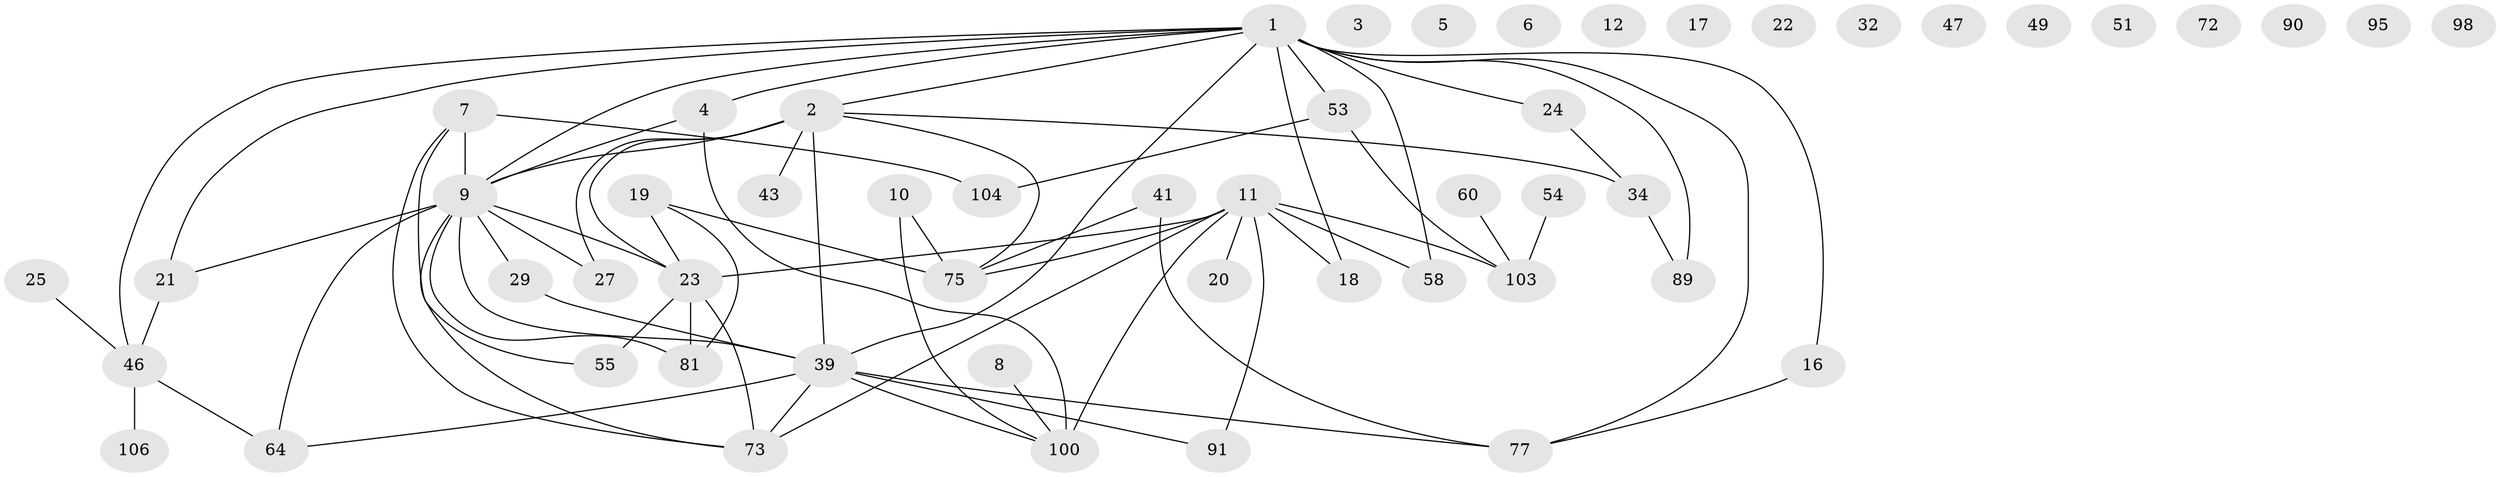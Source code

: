 // original degree distribution, {5: 0.08547008547008547, 4: 0.1111111111111111, 1: 0.15384615384615385, 3: 0.23076923076923078, 0: 0.1111111111111111, 2: 0.26495726495726496, 6: 0.03418803418803419, 7: 0.008547008547008548}
// Generated by graph-tools (version 1.1) at 2025/16/03/04/25 18:16:46]
// undirected, 53 vertices, 71 edges
graph export_dot {
graph [start="1"]
  node [color=gray90,style=filled];
  1 [super="+48+14"];
  2 [super="+31+13"];
  3 [super="+68"];
  4 [super="+97+56"];
  5;
  6;
  7 [super="+115+15"];
  8;
  9 [super="+40+66+26+28+50"];
  10 [super="+38+62"];
  11 [super="+45+30"];
  12;
  16 [super="+110"];
  17;
  18 [super="+36"];
  19 [super="+99"];
  20;
  21 [super="+65"];
  22;
  23 [super="+70+92"];
  24 [super="+85"];
  25;
  27 [super="+87"];
  29;
  32;
  34 [super="+76"];
  39 [super="+57+113"];
  41 [super="+44"];
  43;
  46 [super="+80+86+74"];
  47;
  49;
  51;
  53 [super="+67"];
  54 [super="+61"];
  55 [super="+59+94"];
  58;
  60;
  64;
  72;
  73 [super="+108+78"];
  75 [super="+93"];
  77 [super="+79"];
  81;
  89;
  90;
  91;
  95;
  98;
  100 [super="+117+101"];
  103 [super="+116"];
  104 [super="+105"];
  106;
  1 -- 53;
  1 -- 89 [weight=2];
  1 -- 18;
  1 -- 39;
  1 -- 9;
  1 -- 58;
  1 -- 16;
  1 -- 21;
  1 -- 77;
  1 -- 46;
  1 -- 2 [weight=2];
  1 -- 4;
  1 -- 24;
  2 -- 9 [weight=2];
  2 -- 34;
  2 -- 39;
  2 -- 27;
  2 -- 23;
  2 -- 43;
  2 -- 75;
  4 -- 100;
  4 -- 9;
  7 -- 9 [weight=2];
  7 -- 55;
  7 -- 73;
  7 -- 104;
  8 -- 100;
  9 -- 64;
  9 -- 81;
  9 -- 29;
  9 -- 23 [weight=3];
  9 -- 73;
  9 -- 39;
  9 -- 27;
  9 -- 21;
  10 -- 100;
  10 -- 75;
  11 -- 20;
  11 -- 100 [weight=3];
  11 -- 103;
  11 -- 58 [weight=2];
  11 -- 18;
  11 -- 91;
  11 -- 23 [weight=2];
  11 -- 73;
  11 -- 75;
  16 -- 77;
  19 -- 81;
  19 -- 23;
  19 -- 75;
  21 -- 46;
  23 -- 55 [weight=2];
  23 -- 73;
  23 -- 81;
  24 -- 34;
  25 -- 46;
  29 -- 39;
  34 -- 89;
  39 -- 64;
  39 -- 73;
  39 -- 100;
  39 -- 91;
  39 -- 77;
  41 -- 75;
  41 -- 77;
  46 -- 106;
  46 -- 64;
  53 -- 104;
  53 -- 103;
  54 -- 103;
  60 -- 103;
}
